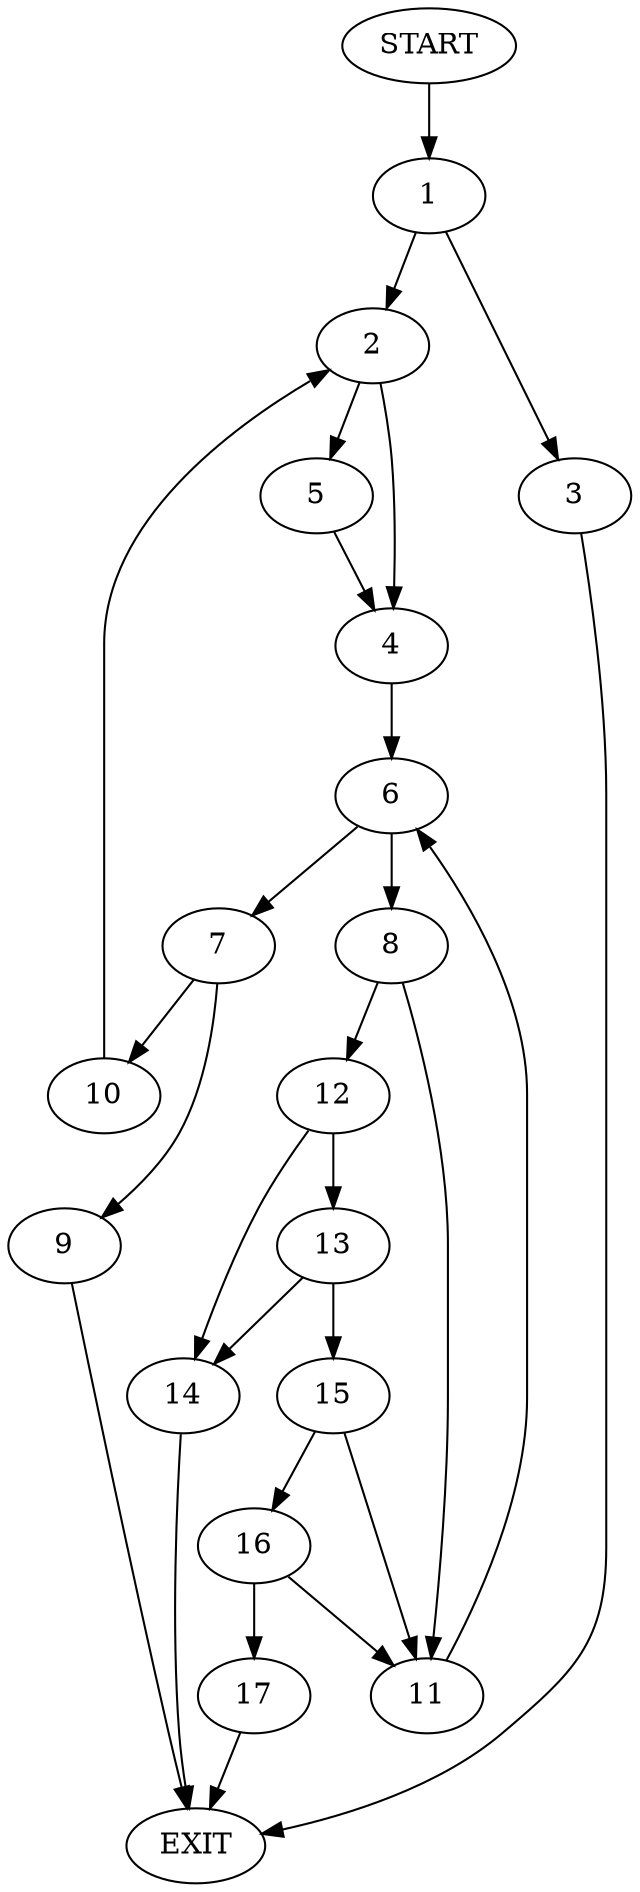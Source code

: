 digraph {
0 [label="START"]
18 [label="EXIT"]
0 -> 1
1 -> 2
1 -> 3
2 -> 4
2 -> 5
3 -> 18
5 -> 4
4 -> 6
6 -> 7
6 -> 8
7 -> 9
7 -> 10
8 -> 11
8 -> 12
12 -> 13
12 -> 14
11 -> 6
14 -> 18
13 -> 15
13 -> 14
15 -> 16
15 -> 11
16 -> 11
16 -> 17
17 -> 18
9 -> 18
10 -> 2
}
